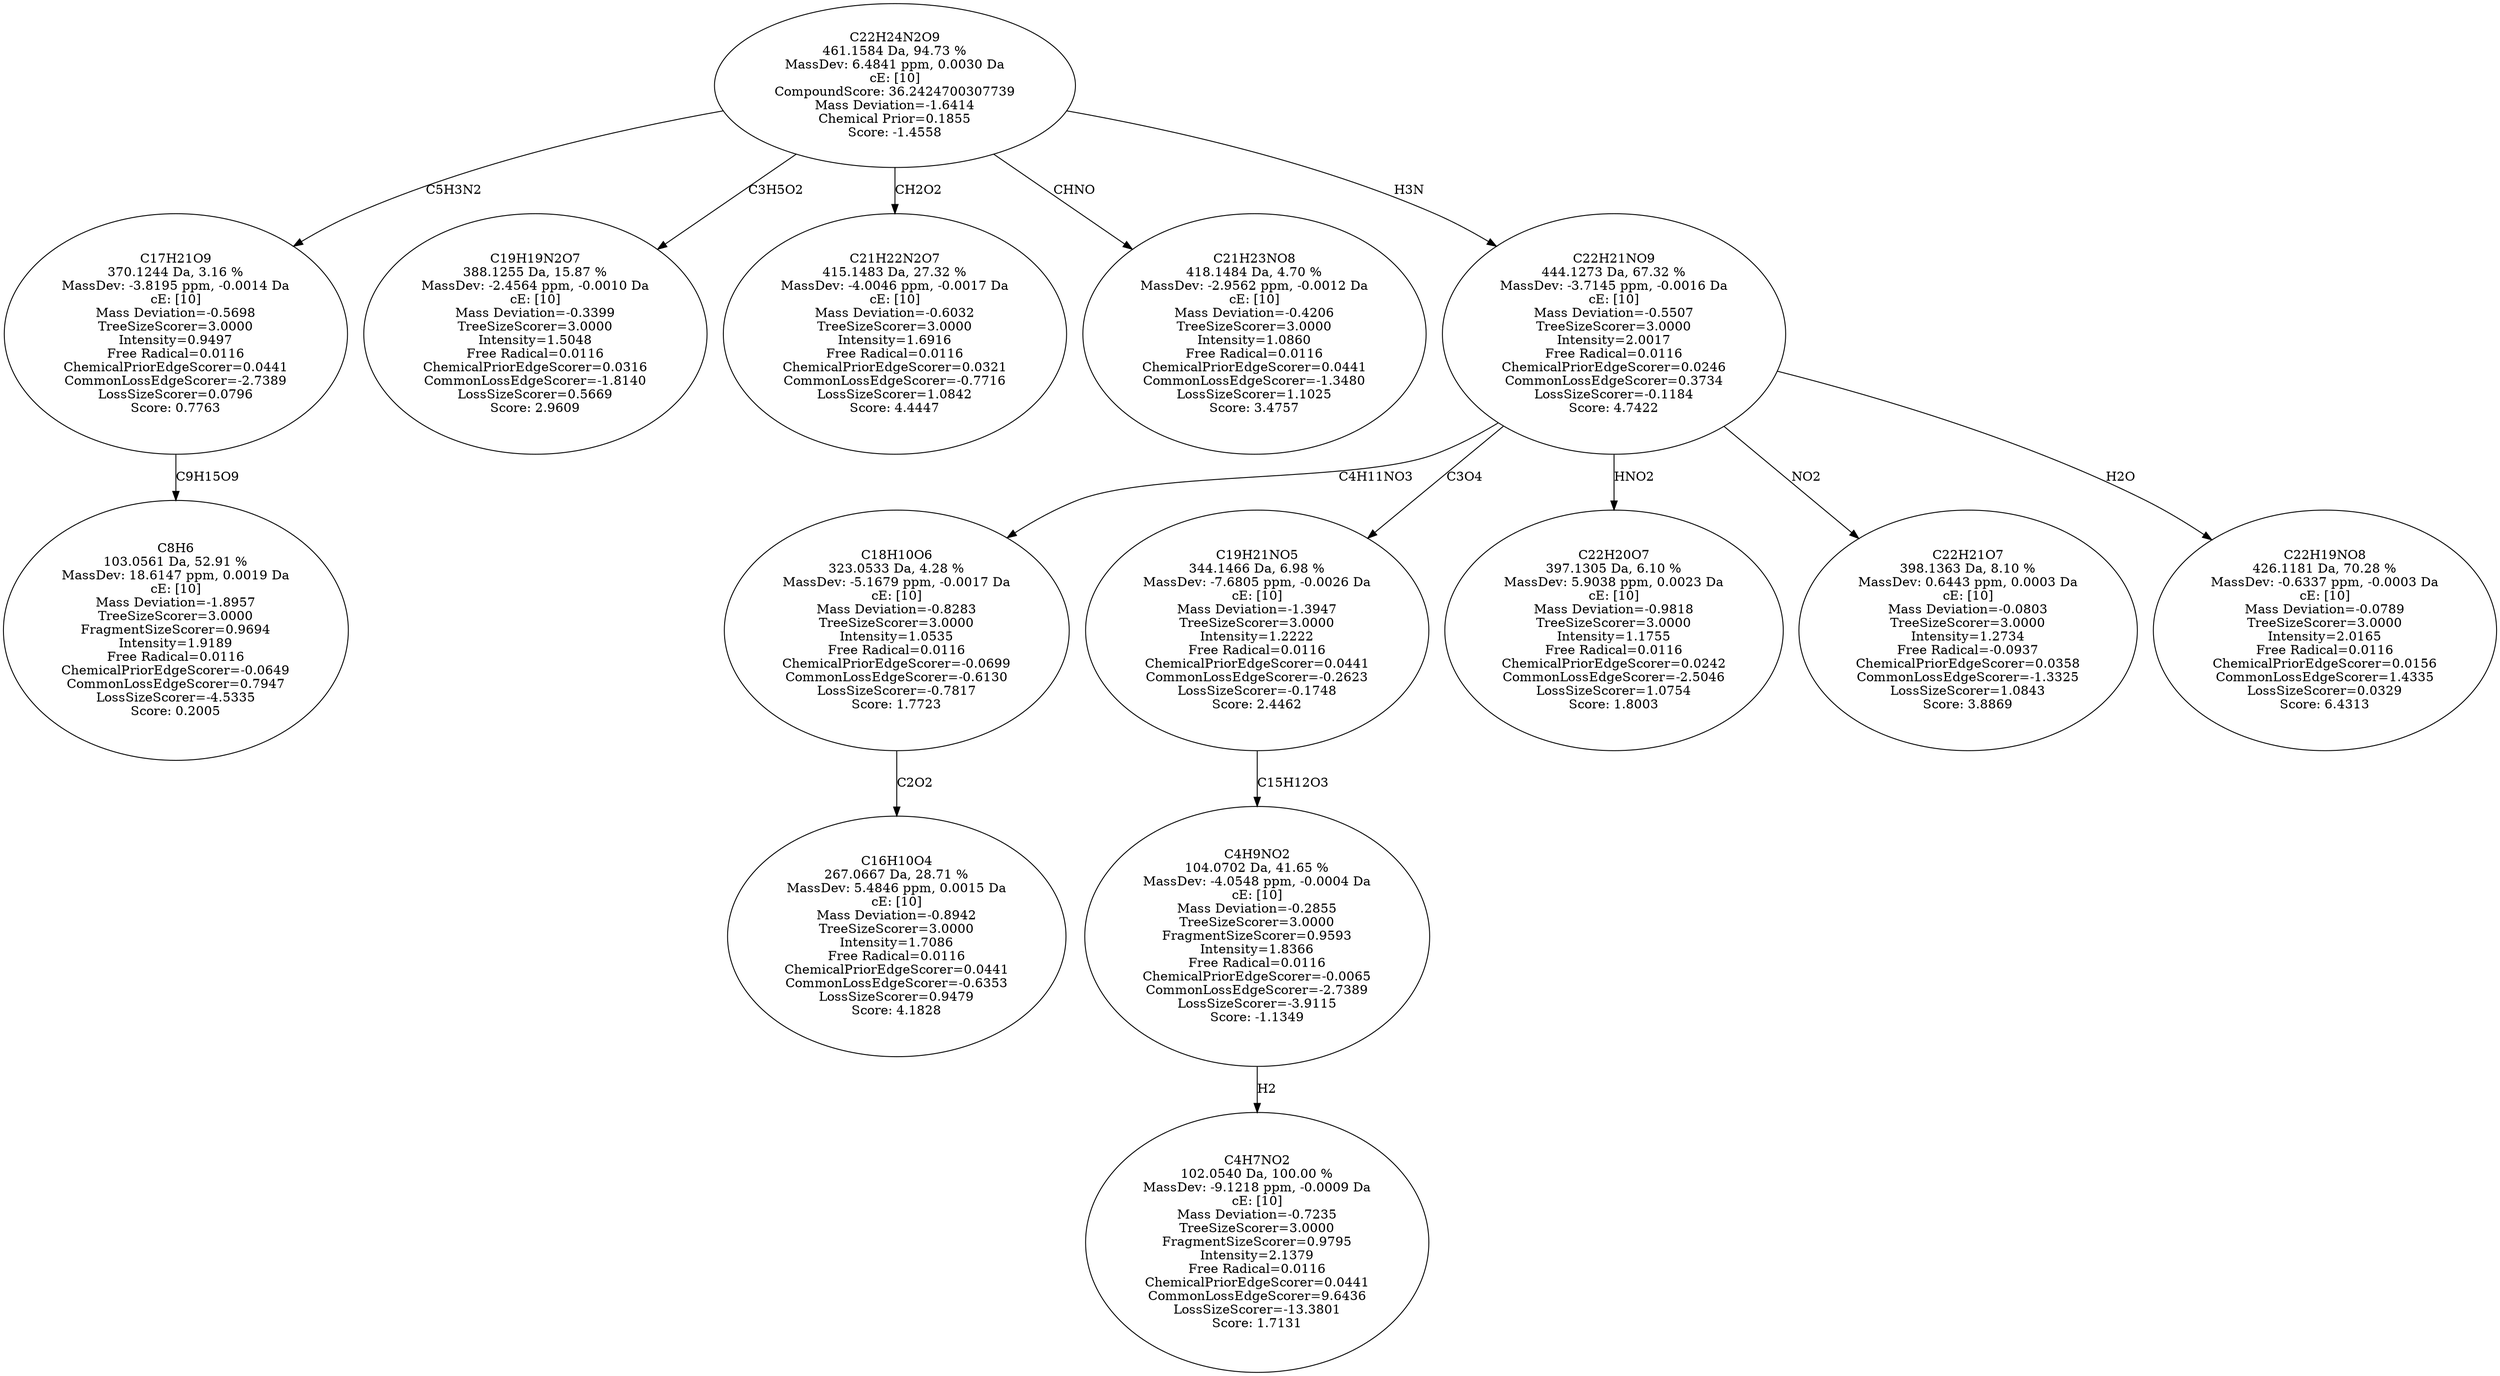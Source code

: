 strict digraph {
v1 [label="C8H6\n103.0561 Da, 52.91 %\nMassDev: 18.6147 ppm, 0.0019 Da\ncE: [10]\nMass Deviation=-1.8957\nTreeSizeScorer=3.0000\nFragmentSizeScorer=0.9694\nIntensity=1.9189\nFree Radical=0.0116\nChemicalPriorEdgeScorer=-0.0649\nCommonLossEdgeScorer=0.7947\nLossSizeScorer=-4.5335\nScore: 0.2005"];
v2 [label="C17H21O9\n370.1244 Da, 3.16 %\nMassDev: -3.8195 ppm, -0.0014 Da\ncE: [10]\nMass Deviation=-0.5698\nTreeSizeScorer=3.0000\nIntensity=0.9497\nFree Radical=0.0116\nChemicalPriorEdgeScorer=0.0441\nCommonLossEdgeScorer=-2.7389\nLossSizeScorer=0.0796\nScore: 0.7763"];
v3 [label="C19H19N2O7\n388.1255 Da, 15.87 %\nMassDev: -2.4564 ppm, -0.0010 Da\ncE: [10]\nMass Deviation=-0.3399\nTreeSizeScorer=3.0000\nIntensity=1.5048\nFree Radical=0.0116\nChemicalPriorEdgeScorer=0.0316\nCommonLossEdgeScorer=-1.8140\nLossSizeScorer=0.5669\nScore: 2.9609"];
v4 [label="C21H22N2O7\n415.1483 Da, 27.32 %\nMassDev: -4.0046 ppm, -0.0017 Da\ncE: [10]\nMass Deviation=-0.6032\nTreeSizeScorer=3.0000\nIntensity=1.6916\nFree Radical=0.0116\nChemicalPriorEdgeScorer=0.0321\nCommonLossEdgeScorer=-0.7716\nLossSizeScorer=1.0842\nScore: 4.4447"];
v5 [label="C21H23NO8\n418.1484 Da, 4.70 %\nMassDev: -2.9562 ppm, -0.0012 Da\ncE: [10]\nMass Deviation=-0.4206\nTreeSizeScorer=3.0000\nIntensity=1.0860\nFree Radical=0.0116\nChemicalPriorEdgeScorer=0.0441\nCommonLossEdgeScorer=-1.3480\nLossSizeScorer=1.1025\nScore: 3.4757"];
v6 [label="C16H10O4\n267.0667 Da, 28.71 %\nMassDev: 5.4846 ppm, 0.0015 Da\ncE: [10]\nMass Deviation=-0.8942\nTreeSizeScorer=3.0000\nIntensity=1.7086\nFree Radical=0.0116\nChemicalPriorEdgeScorer=0.0441\nCommonLossEdgeScorer=-0.6353\nLossSizeScorer=0.9479\nScore: 4.1828"];
v7 [label="C18H10O6\n323.0533 Da, 4.28 %\nMassDev: -5.1679 ppm, -0.0017 Da\ncE: [10]\nMass Deviation=-0.8283\nTreeSizeScorer=3.0000\nIntensity=1.0535\nFree Radical=0.0116\nChemicalPriorEdgeScorer=-0.0699\nCommonLossEdgeScorer=-0.6130\nLossSizeScorer=-0.7817\nScore: 1.7723"];
v8 [label="C4H7NO2\n102.0540 Da, 100.00 %\nMassDev: -9.1218 ppm, -0.0009 Da\ncE: [10]\nMass Deviation=-0.7235\nTreeSizeScorer=3.0000\nFragmentSizeScorer=0.9795\nIntensity=2.1379\nFree Radical=0.0116\nChemicalPriorEdgeScorer=0.0441\nCommonLossEdgeScorer=9.6436\nLossSizeScorer=-13.3801\nScore: 1.7131"];
v9 [label="C4H9NO2\n104.0702 Da, 41.65 %\nMassDev: -4.0548 ppm, -0.0004 Da\ncE: [10]\nMass Deviation=-0.2855\nTreeSizeScorer=3.0000\nFragmentSizeScorer=0.9593\nIntensity=1.8366\nFree Radical=0.0116\nChemicalPriorEdgeScorer=-0.0065\nCommonLossEdgeScorer=-2.7389\nLossSizeScorer=-3.9115\nScore: -1.1349"];
v10 [label="C19H21NO5\n344.1466 Da, 6.98 %\nMassDev: -7.6805 ppm, -0.0026 Da\ncE: [10]\nMass Deviation=-1.3947\nTreeSizeScorer=3.0000\nIntensity=1.2222\nFree Radical=0.0116\nChemicalPriorEdgeScorer=0.0441\nCommonLossEdgeScorer=-0.2623\nLossSizeScorer=-0.1748\nScore: 2.4462"];
v11 [label="C22H20O7\n397.1305 Da, 6.10 %\nMassDev: 5.9038 ppm, 0.0023 Da\ncE: [10]\nMass Deviation=-0.9818\nTreeSizeScorer=3.0000\nIntensity=1.1755\nFree Radical=0.0116\nChemicalPriorEdgeScorer=0.0242\nCommonLossEdgeScorer=-2.5046\nLossSizeScorer=1.0754\nScore: 1.8003"];
v12 [label="C22H21O7\n398.1363 Da, 8.10 %\nMassDev: 0.6443 ppm, 0.0003 Da\ncE: [10]\nMass Deviation=-0.0803\nTreeSizeScorer=3.0000\nIntensity=1.2734\nFree Radical=-0.0937\nChemicalPriorEdgeScorer=0.0358\nCommonLossEdgeScorer=-1.3325\nLossSizeScorer=1.0843\nScore: 3.8869"];
v13 [label="C22H19NO8\n426.1181 Da, 70.28 %\nMassDev: -0.6337 ppm, -0.0003 Da\ncE: [10]\nMass Deviation=-0.0789\nTreeSizeScorer=3.0000\nIntensity=2.0165\nFree Radical=0.0116\nChemicalPriorEdgeScorer=0.0156\nCommonLossEdgeScorer=1.4335\nLossSizeScorer=0.0329\nScore: 6.4313"];
v14 [label="C22H21NO9\n444.1273 Da, 67.32 %\nMassDev: -3.7145 ppm, -0.0016 Da\ncE: [10]\nMass Deviation=-0.5507\nTreeSizeScorer=3.0000\nIntensity=2.0017\nFree Radical=0.0116\nChemicalPriorEdgeScorer=0.0246\nCommonLossEdgeScorer=0.3734\nLossSizeScorer=-0.1184\nScore: 4.7422"];
v15 [label="C22H24N2O9\n461.1584 Da, 94.73 %\nMassDev: 6.4841 ppm, 0.0030 Da\ncE: [10]\nCompoundScore: 36.2424700307739\nMass Deviation=-1.6414\nChemical Prior=0.1855\nScore: -1.4558"];
v2 -> v1 [label="C9H15O9"];
v15 -> v2 [label="C5H3N2"];
v15 -> v3 [label="C3H5O2"];
v15 -> v4 [label="CH2O2"];
v15 -> v5 [label="CHNO"];
v7 -> v6 [label="C2O2"];
v14 -> v7 [label="C4H11NO3"];
v9 -> v8 [label="H2"];
v10 -> v9 [label="C15H12O3"];
v14 -> v10 [label="C3O4"];
v14 -> v11 [label="HNO2"];
v14 -> v12 [label="NO2"];
v14 -> v13 [label="H2O"];
v15 -> v14 [label="H3N"];
}
